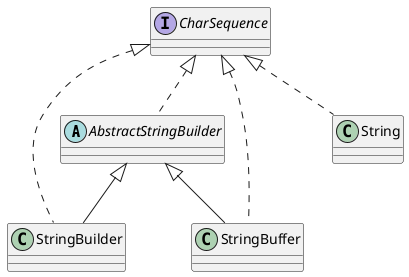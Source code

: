@startuml
'https://plantuml.com/class-diagram

abstract class AbstractStringBuilder
class StringBuilder
class StringBuffer
class String

interface CharSequence

AbstractStringBuilder <|-- StringBuffer
AbstractStringBuilder <|-- StringBuilder

CharSequence <|.. AbstractStringBuilder
CharSequence <|.. StringBuilder
CharSequence <|.. StringBuffer
CharSequence <|.. String

@enduml